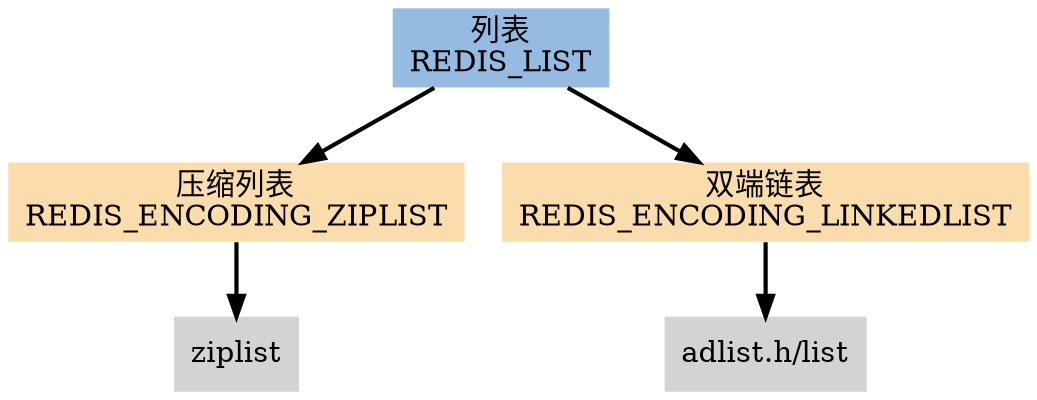 digraph redis_list {

    node[shape=plaintext, style = filled];

    edge [style = bold];

    // type

    REDIS_LIST [label="列表\nREDIS_LIST", fillcolor = "#95BBE3"];

    // encoding

    REDIS_ENCODING_ZIPLIST [label="压缩列表\nREDIS_ENCODING_ZIPLIST", fillcolor = "#FADCAD"];
    REDIS_ENCODING_LINKEDLIST [label="双端链表\nREDIS_ENCODING_LINKEDLIST", fillcolor = "#FADCAD"];

    // edge

    REDIS_LIST -> REDIS_ENCODING_LINKEDLIST;
    REDIS_LIST -> REDIS_ENCODING_ZIPLIST;

    REDIS_ENCODING_LINKEDLIST -> list;
    REDIS_ENCODING_ZIPLIST -> ziplist;

    // datastruct 1
    
    list [label="adlist.h/list"];

    // datastruct 2

    ziplist [label="ziplist"];

}
    

